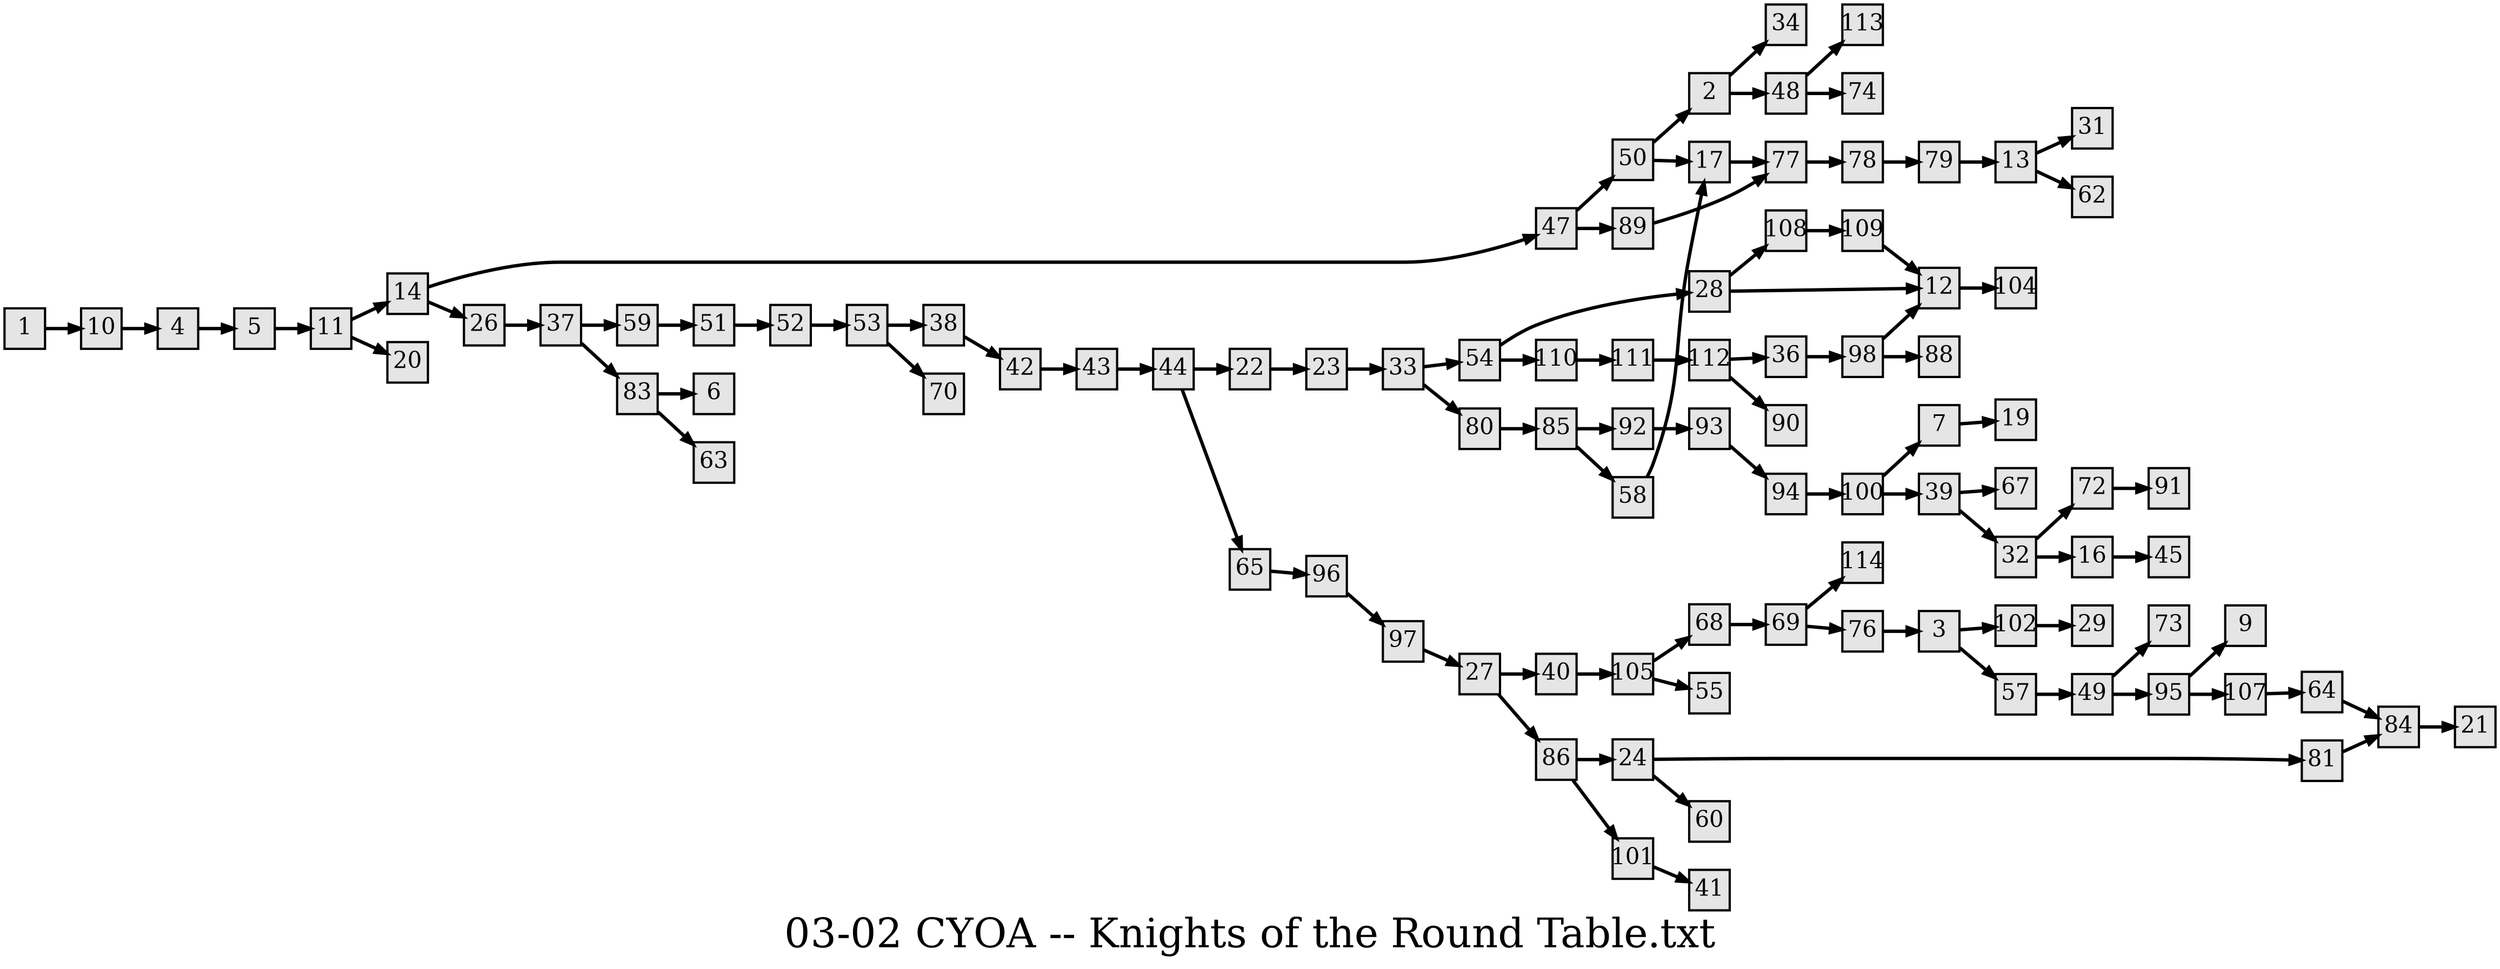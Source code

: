 digraph g{
  graph [ label="03-02 CYOA -- Knights of the Round Table.txt" rankdir=LR, ordering=out, fontsize=36, nodesep="0.35", ranksep="0.45"];
  node  [shape=rect, penwidth=2, fontsize=20, style=filled, fillcolor=grey90, margin="0,0", labelfloat=true, regular=true, fixedsize=true];
  edge  [labelfloat=true, penwidth=3, fontsize=12];

  1 -> 10;
  2 -> 34;
  2 -> 48;
  3 -> 102;
  3 -> 57;
  4 -> 5;
  5 -> 11;
  7 -> 19;
  10 -> 4;
  11 -> 14;
  11 -> 20;
  12 -> 104;
  13 -> 31;
  13 -> 62;
  14 -> 47;
  14 -> 26;
  16 -> 45;
  17 -> 77;
  22 -> 23;
  23 -> 33;
  24 -> 81;
  24 -> 60;
  26 -> 37;
  27 -> 40;
  27 -> 86;
  28 -> 108;
  28 -> 12;
  32 -> 72;
  32 -> 16;
  33 -> 54;
  33 -> 80;
  36 -> 98;
  37 -> 59;
  37 -> 83;
  38 -> 42;
  39 -> 67;
  39 -> 32;
  40 -> 105;
  42 -> 43;
  43 -> 44;
  44 -> 22;
  44 -> 65;
  47 -> 50;
  47 -> 89;
  48 -> 113;
  48 -> 74;
  49 -> 73;
  49 -> 95;
  50 -> 2;
  50 -> 17;
  51 -> 52;
  52 -> 53;
  53 -> 38;
  53 -> 70;
  54 -> 28;
  54 -> 110;
  57 -> 49;
  58 -> 17;
  59 -> 51;
  64 -> 84;
  65 -> 96;
  68 -> 69;
  69 -> 114;
  69 -> 76;
  72 -> 91;
  76 -> 3;
  77 -> 78;
  78 -> 79;
  79 -> 13;
  80 -> 85;
  81 -> 84;
  83 -> 6;
  83 -> 63;
  84 -> 21;
  85 -> 92;
  85 -> 58;
  86 -> 24;
  86 -> 101;
  89 -> 77;
  92 -> 93;
  93 -> 94;
  94 -> 100;
  95 -> 9;
  95 -> 107;
  96 -> 97;
  97 -> 27;
  98 -> 12;
  98 -> 88;
  100 -> 7;
  100 -> 39;
  101 -> 41;
  102 -> 29;
  105 -> 68;
  105 -> 55;
  107 -> 64;
  108 -> 109;
  109 -> 12;
  110 -> 111;
  111 -> 112;
  112 -> 36;
  112 -> 90;
}

